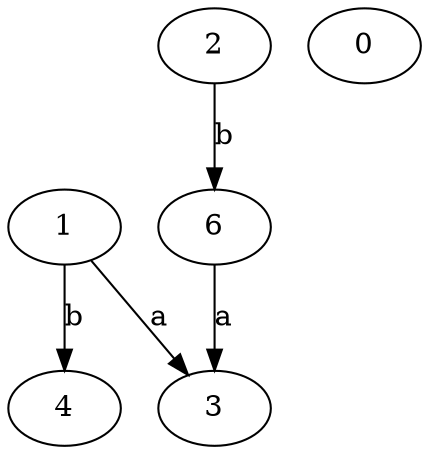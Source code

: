 strict digraph  {
1;
2;
3;
4;
0;
6;
1 -> 3  [label=a];
1 -> 4  [label=b];
2 -> 6  [label=b];
6 -> 3  [label=a];
}
